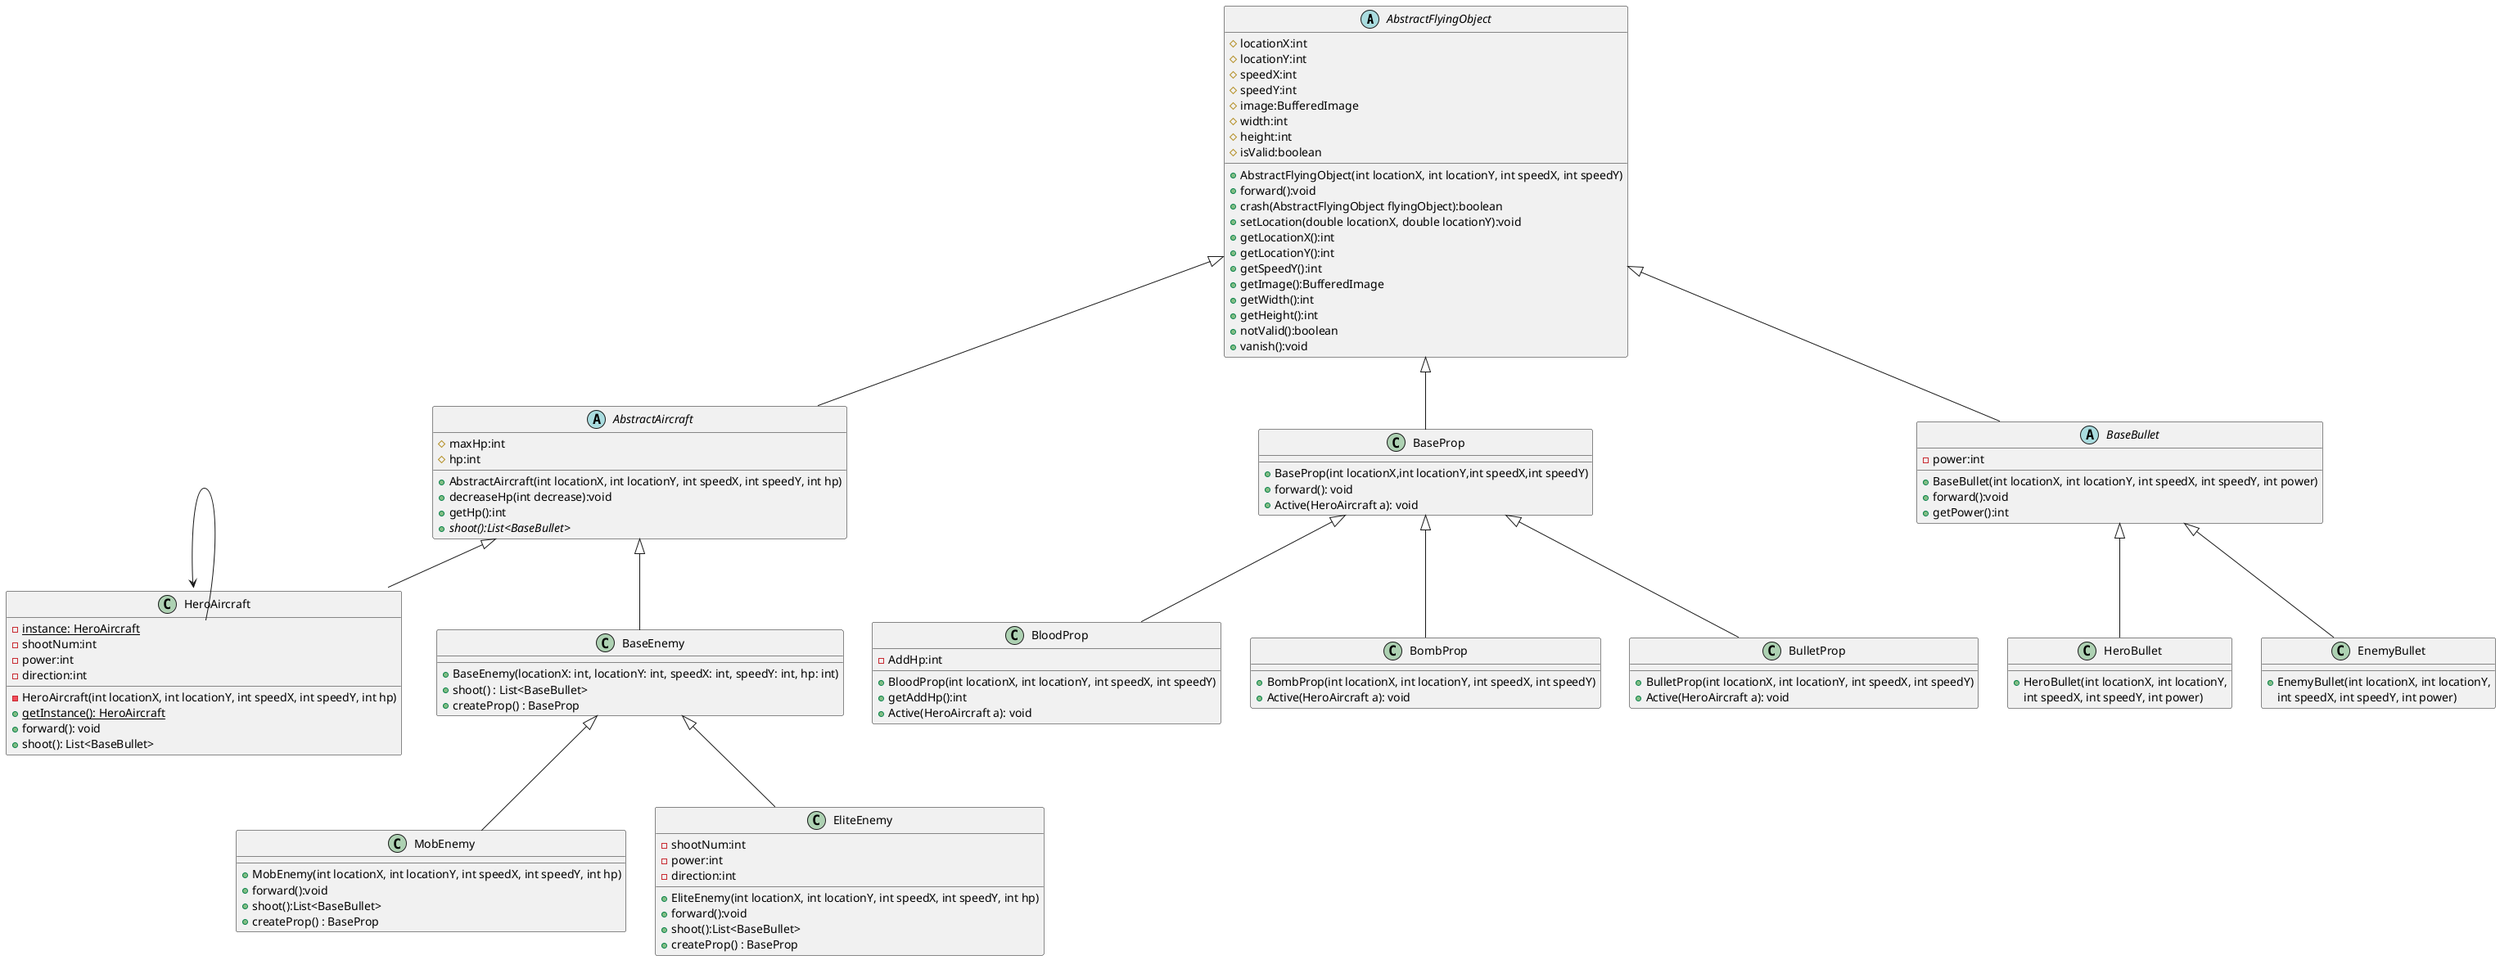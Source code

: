 @startuml
'https://plantuml.com/class-diagram

abstract class AbstractFlyingObject
{
    # locationX:int
    # locationY:int
    # speedX:int
    # speedY:int
    # image:BufferedImage
    # width:int
    # height:int
    # isValid:boolean

    + AbstractFlyingObject(int locationX, int locationY, int speedX, int speedY)
    + forward():void
    + crash(AbstractFlyingObject flyingObject):boolean
    + setLocation(double locationX, double locationY):void
    + getLocationX():int
    + getLocationY():int
    + getSpeedY():int
    + getImage():BufferedImage
    + getWidth():int
    + getHeight():int
    + notValid():boolean
    + vanish():void
}
abstract class AbstractAircraft
{
	# maxHp:int
    # hp:int
    + AbstractAircraft(int locationX, int locationY, int speedX, int speedY, int hp)
    + decreaseHp(int decrease):void
    + getHp():int
    + {abstract} shoot():List<BaseBullet>
 }
class BaseProp {
    + BaseProp(int locationX,int locationY,int speedX,int speedY)
    + forward(): void
    + Active(HeroAircraft a): void
}

class HeroAircraft {
    - {static} instance: HeroAircraft
    - shootNum:int
    - power:int
    - direction:int
    - HeroAircraft(int locationX, int locationY, int speedX, int speedY, int hp)
    + {static} getInstance(): HeroAircraft
    + forward(): void
    + shoot(): List<BaseBullet>
}


HeroAircraft::instance --> HeroAircraft

AbstractAircraft <|-- HeroAircraft

class BaseEnemy {
    + BaseEnemy(locationX: int, locationY: int, speedX: int, speedY: int, hp: int)
    + shoot() : List<BaseBullet>
    + createProp() : BaseProp
}
AbstractAircraft <|-- BaseEnemy

class MobEnemy {
    + MobEnemy(int locationX, int locationY, int speedX, int speedY, int hp)
    + forward():void
    + shoot():List<BaseBullet>
    + createProp() : BaseProp
}
BaseEnemy <|-- MobEnemy

class EliteEnemy {
    - shootNum:int
    - power:int
    - direction:int
    + EliteEnemy(int locationX, int locationY, int speedX, int speedY, int hp)
    + forward():void
    + shoot():List<BaseBullet>
    + createProp() : BaseProp
}
BaseEnemy <|-- EliteEnemy


abstract class BaseBullet
{
    - power:int
    + BaseBullet(int locationX, int locationY, int speedX, int speedY, int power)
    + forward():void
	+ getPower():int
}

class HeroBullet {
    + HeroBullet(int locationX, int locationY,
     int speedX, int speedY, int power)
}

class EnemyBullet {
    + EnemyBullet(int locationX, int locationY,
     int speedX, int speedY, int power)
}

BaseBullet <|-- HeroBullet
BaseBullet <|-- EnemyBullet

class BloodProp {
    - AddHp:int
    + BloodProp(int locationX, int locationY, int speedX, int speedY)
    + getAddHp():int
    + Active(HeroAircraft a): void
}
class BombProp {
    + BombProp(int locationX, int locationY, int speedX, int speedY)
    + Active(HeroAircraft a): void
}
class BulletProp {
    + BulletProp(int locationX, int locationY, int speedX, int speedY)
    + Active(HeroAircraft a): void
}
BaseProp <|-- BombProp
BaseProp <|-- BloodProp
BaseProp <|-- BulletProp

AbstractFlyingObject <|-- AbstractAircraft
AbstractFlyingObject <|-- BaseBullet
AbstractFlyingObject <|-- BaseProp

@enduml